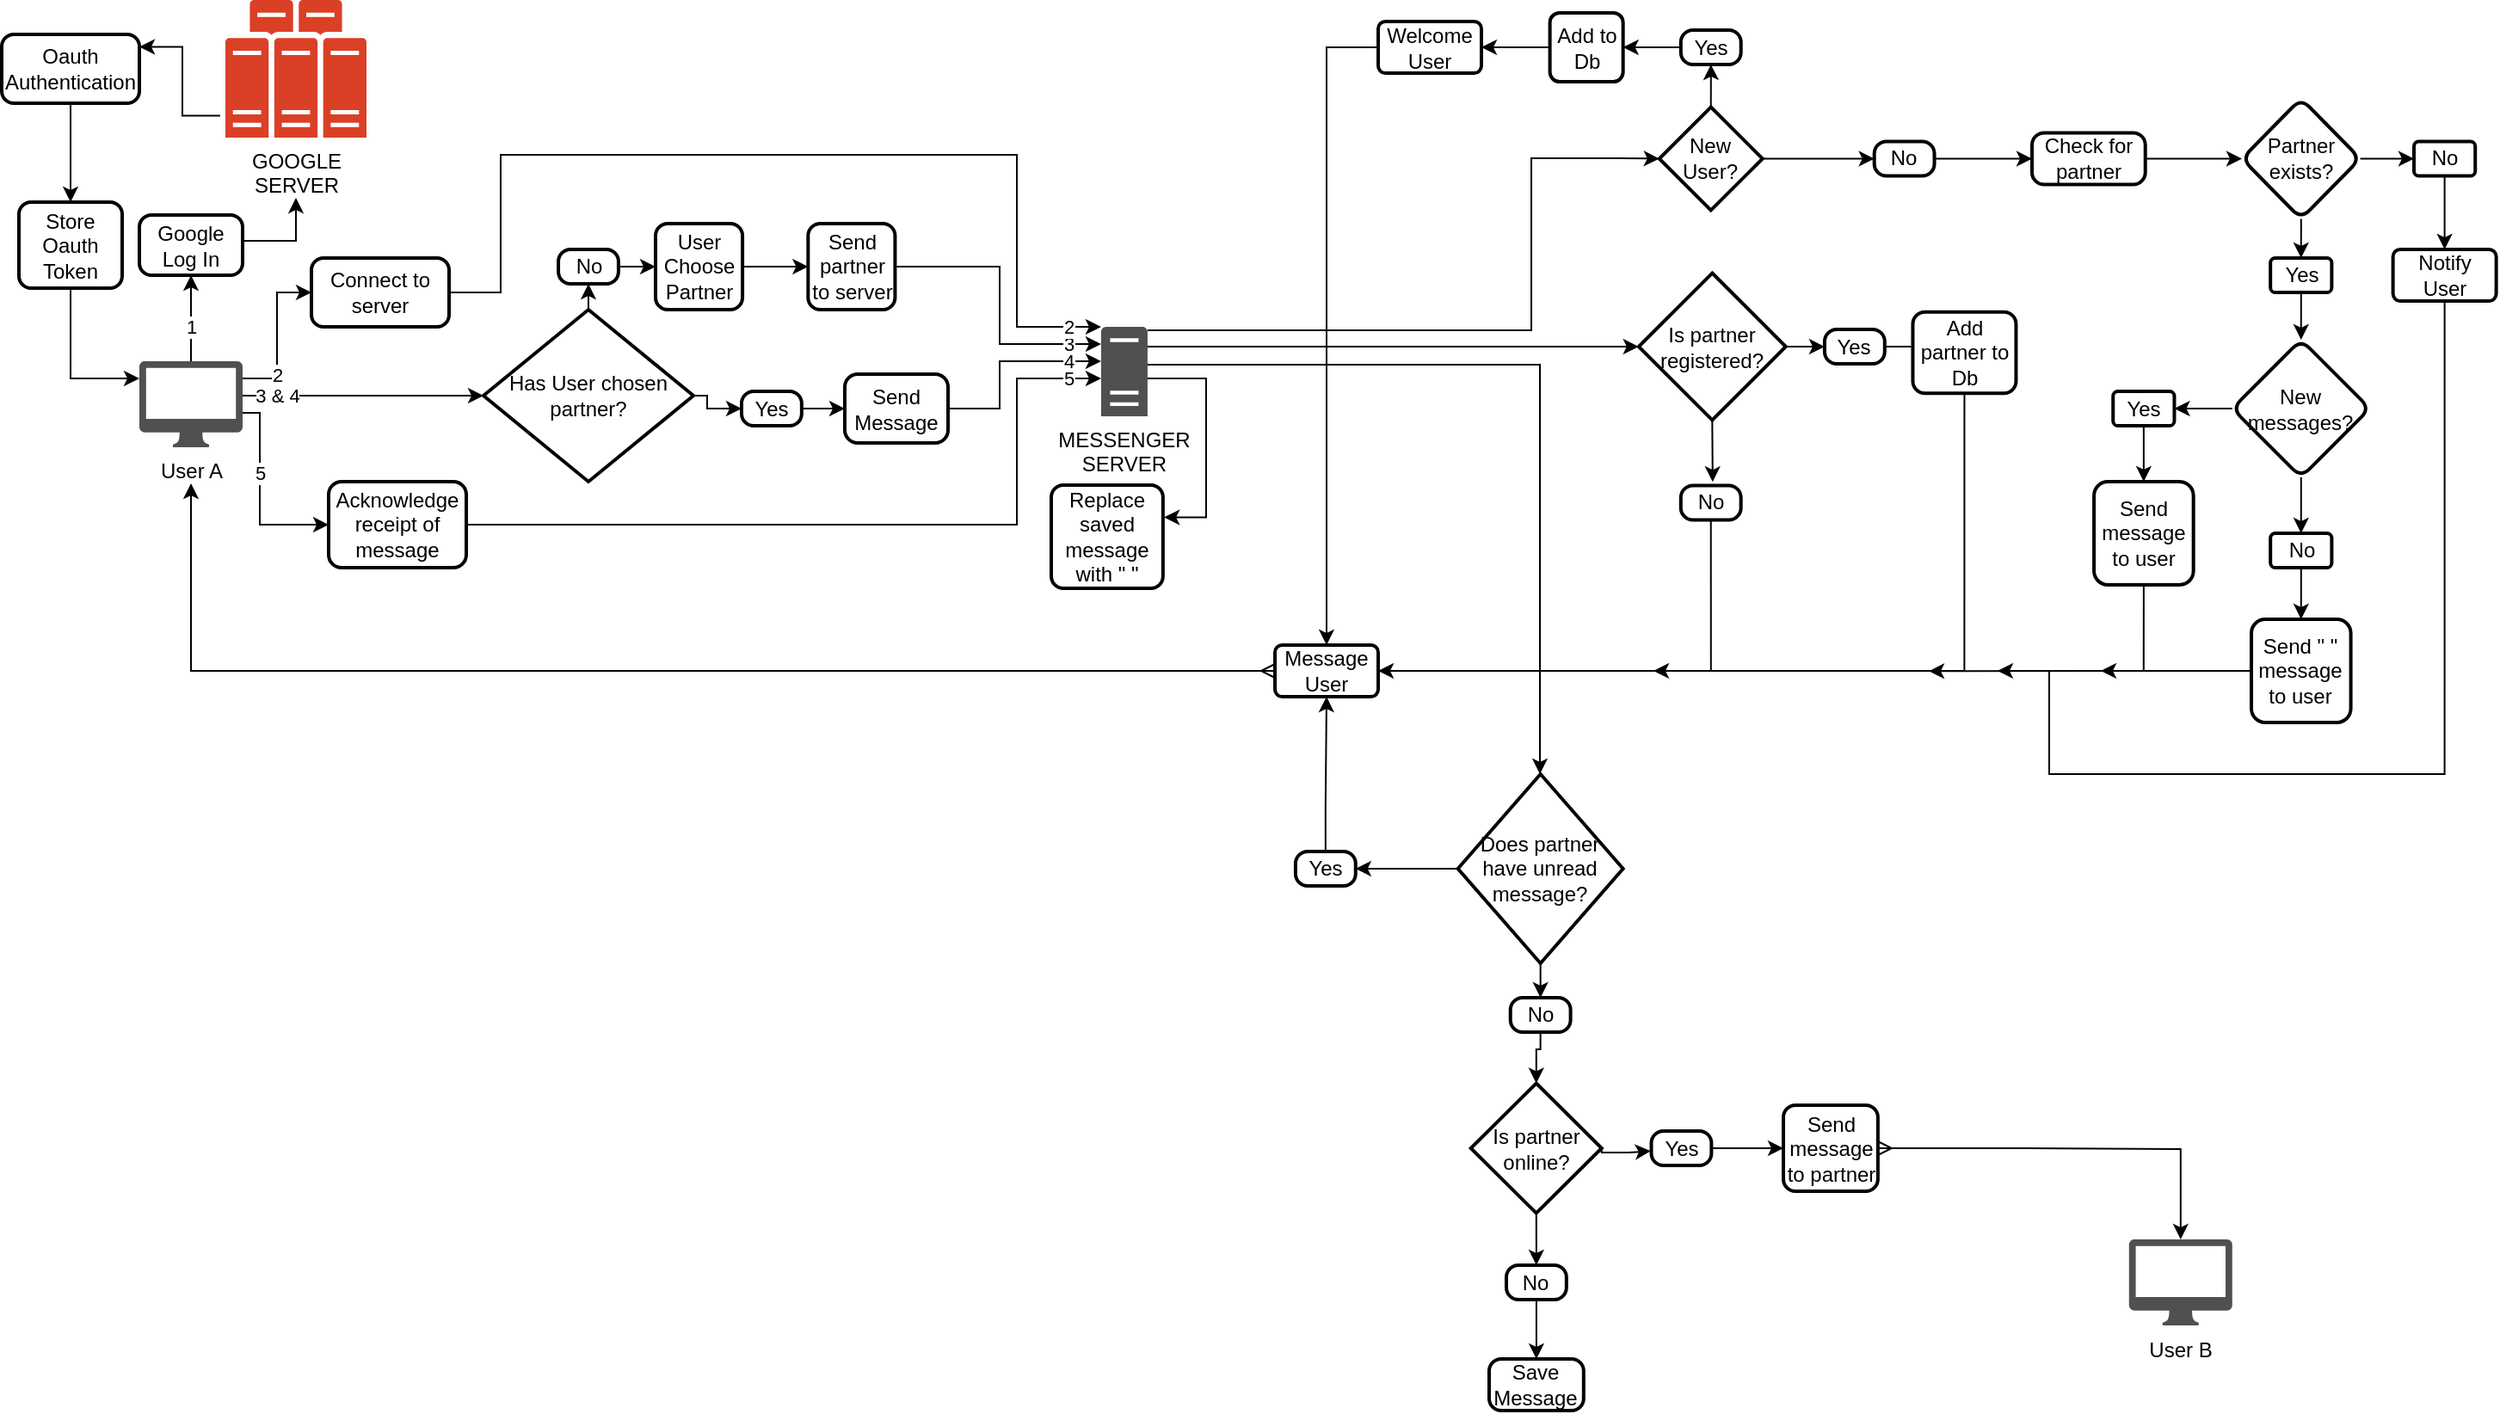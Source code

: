 <mxfile version="24.0.7" type="github">
  <diagram id="C5RBs43oDa-KdzZeNtuy" name="Page-1">
    <mxGraphModel dx="2427" dy="2262" grid="1" gridSize="10" guides="1" tooltips="1" connect="1" arrows="1" fold="1" page="1" pageScale="1" pageWidth="827" pageHeight="1169" math="0" shadow="0">
      <root>
        <mxCell id="WIyWlLk6GJQsqaUBKTNV-0" />
        <mxCell id="WIyWlLk6GJQsqaUBKTNV-1" parent="WIyWlLk6GJQsqaUBKTNV-0" />
        <mxCell id="h7MqWpgEjOswDt-EI_l6-31" value="1" style="edgeStyle=orthogonalEdgeStyle;rounded=0;orthogonalLoop=1;jettySize=auto;html=1;entryX=0.5;entryY=1;entryDx=0;entryDy=0;" edge="1" parent="WIyWlLk6GJQsqaUBKTNV-1" source="h7MqWpgEjOswDt-EI_l6-2" target="h7MqWpgEjOswDt-EI_l6-8">
          <mxGeometry x="-0.2" relative="1" as="geometry">
            <mxPoint x="152" y="250" as="sourcePoint" />
            <mxPoint x="-550" y="60" as="targetPoint" />
            <Array as="points">
              <mxPoint x="-550" y="80" />
              <mxPoint x="-550" y="80" />
            </Array>
            <mxPoint as="offset" />
          </mxGeometry>
        </mxCell>
        <mxCell id="h7MqWpgEjOswDt-EI_l6-88" value="3 &amp;amp; 4" style="edgeStyle=orthogonalEdgeStyle;rounded=0;orthogonalLoop=1;jettySize=auto;html=1;entryX=0;entryY=0.5;entryDx=0;entryDy=0;entryPerimeter=0;" edge="1" parent="WIyWlLk6GJQsqaUBKTNV-1" source="h7MqWpgEjOswDt-EI_l6-2" target="h7MqWpgEjOswDt-EI_l6-89">
          <mxGeometry x="-0.722" relative="1" as="geometry">
            <mxPoint x="-520" y="120" as="sourcePoint" />
            <mxPoint x="-390" y="110" as="targetPoint" />
            <Array as="points">
              <mxPoint x="-380" y="120" />
              <mxPoint x="-380" y="120" />
            </Array>
            <mxPoint as="offset" />
          </mxGeometry>
        </mxCell>
        <mxCell id="h7MqWpgEjOswDt-EI_l6-167" value="2" style="edgeStyle=orthogonalEdgeStyle;rounded=0;orthogonalLoop=1;jettySize=auto;html=1;entryX=0;entryY=0.5;entryDx=0;entryDy=0;" edge="1" parent="WIyWlLk6GJQsqaUBKTNV-1" source="h7MqWpgEjOswDt-EI_l6-2" target="h7MqWpgEjOswDt-EI_l6-166">
          <mxGeometry x="-0.5" relative="1" as="geometry">
            <Array as="points">
              <mxPoint x="-500" y="110" />
              <mxPoint x="-500" y="60" />
            </Array>
            <mxPoint as="offset" />
          </mxGeometry>
        </mxCell>
        <mxCell id="h7MqWpgEjOswDt-EI_l6-168" value="5" style="edgeStyle=orthogonalEdgeStyle;rounded=0;orthogonalLoop=1;jettySize=auto;html=1;entryX=0;entryY=0.5;entryDx=0;entryDy=0;" edge="1" parent="WIyWlLk6GJQsqaUBKTNV-1" source="h7MqWpgEjOswDt-EI_l6-2" target="h7MqWpgEjOswDt-EI_l6-157">
          <mxGeometry x="-0.222" relative="1" as="geometry">
            <Array as="points">
              <mxPoint x="-510" y="130" />
              <mxPoint x="-510" y="195" />
            </Array>
            <mxPoint as="offset" />
          </mxGeometry>
        </mxCell>
        <mxCell id="h7MqWpgEjOswDt-EI_l6-2" value="User A" style="sketch=0;pointerEvents=1;shadow=0;dashed=0;html=1;strokeColor=none;fillColor=#505050;labelPosition=center;verticalLabelPosition=bottom;verticalAlign=top;outlineConnect=0;align=center;shape=mxgraph.office.devices.mac_client;points=[[0.02,0.06,0,0,0],[0.5,1,0,0,21]];" vertex="1" parent="WIyWlLk6GJQsqaUBKTNV-1">
          <mxGeometry x="-580" y="100" width="60" height="50" as="geometry" />
        </mxCell>
        <mxCell id="h7MqWpgEjOswDt-EI_l6-23" style="edgeStyle=orthogonalEdgeStyle;rounded=0;orthogonalLoop=1;jettySize=auto;html=1;exitX=0.983;exitY=0.585;exitDx=0;exitDy=0;entryX=0.5;entryY=1;entryDx=0;entryDy=35;entryPerimeter=0;exitPerimeter=0;" edge="1" parent="WIyWlLk6GJQsqaUBKTNV-1" source="h7MqWpgEjOswDt-EI_l6-8" target="h7MqWpgEjOswDt-EI_l6-13">
          <mxGeometry relative="1" as="geometry">
            <mxPoint x="-490" y="10" as="targetPoint" />
            <Array as="points">
              <mxPoint x="-521" y="30" />
              <mxPoint x="-489" y="30" />
            </Array>
          </mxGeometry>
        </mxCell>
        <mxCell id="h7MqWpgEjOswDt-EI_l6-8" value="Google Log In" style="rounded=1;whiteSpace=wrap;html=1;absoluteArcSize=1;arcSize=14;strokeWidth=2;" vertex="1" parent="WIyWlLk6GJQsqaUBKTNV-1">
          <mxGeometry x="-580" y="15" width="60" height="35" as="geometry" />
        </mxCell>
        <mxCell id="h7MqWpgEjOswDt-EI_l6-34" style="edgeStyle=orthogonalEdgeStyle;rounded=0;orthogonalLoop=1;jettySize=auto;html=1;entryX=0;entryY=0.5;entryDx=0;entryDy=0;entryPerimeter=0;jumpStyle=none;startArrow=none;startFill=0;strokeWidth=1;shadow=0;" edge="1" parent="WIyWlLk6GJQsqaUBKTNV-1" source="h7MqWpgEjOswDt-EI_l6-12" target="h7MqWpgEjOswDt-EI_l6-36">
          <mxGeometry relative="1" as="geometry">
            <mxPoint x="330.96" y="-17.75" as="targetPoint" />
            <mxPoint x="310.96" y="42.25" as="sourcePoint" />
            <Array as="points">
              <mxPoint x="229" y="82" />
              <mxPoint x="229" y="-18" />
              <mxPoint x="280" y="-18" />
            </Array>
          </mxGeometry>
        </mxCell>
        <mxCell id="h7MqWpgEjOswDt-EI_l6-161" style="edgeStyle=orthogonalEdgeStyle;rounded=0;orthogonalLoop=1;jettySize=auto;html=1;entryX=1.01;entryY=0.312;entryDx=0;entryDy=0;entryPerimeter=0;" edge="1" parent="WIyWlLk6GJQsqaUBKTNV-1" source="h7MqWpgEjOswDt-EI_l6-12" target="h7MqWpgEjOswDt-EI_l6-160">
          <mxGeometry relative="1" as="geometry">
            <mxPoint x="118.96" y="122" as="targetPoint" />
            <Array as="points">
              <mxPoint x="40" y="110" />
              <mxPoint x="40" y="191" />
            </Array>
          </mxGeometry>
        </mxCell>
        <mxCell id="h7MqWpgEjOswDt-EI_l6-12" value="MESSENGER&lt;br&gt;SERVER" style="sketch=0;pointerEvents=1;shadow=0;dashed=0;html=1;strokeColor=none;fillColor=#505050;labelPosition=center;verticalLabelPosition=bottom;verticalAlign=top;outlineConnect=0;align=center;shape=mxgraph.office.servers.server_generic;points=[[0.11,0.94,0,0,0],[0.5,1,0,0,34],[1,1,0,2,3]];" vertex="1" parent="WIyWlLk6GJQsqaUBKTNV-1">
          <mxGeometry x="-21.04" y="80" width="27" height="52" as="geometry" />
        </mxCell>
        <mxCell id="h7MqWpgEjOswDt-EI_l6-13" value="GOOGLE&lt;br&gt;SERVER" style="sketch=0;pointerEvents=1;shadow=0;dashed=0;html=1;strokeColor=none;fillColor=#505050;labelPosition=center;verticalLabelPosition=bottom;verticalAlign=top;outlineConnect=0;align=center;shape=mxgraph.office.servers.server_farm;fillColor=#DA4026;points=[[0,0.84,0,-3,0],[0.5,1,0,0,35]];" vertex="1" parent="WIyWlLk6GJQsqaUBKTNV-1">
          <mxGeometry x="-530" y="-110" width="82" height="80" as="geometry" />
        </mxCell>
        <mxCell id="h7MqWpgEjOswDt-EI_l6-15" value="Oauth&lt;div&gt;&lt;span style=&quot;background-color: initial;&quot;&gt;Authentication&lt;/span&gt;&lt;/div&gt;" style="rounded=1;whiteSpace=wrap;html=1;absoluteArcSize=1;arcSize=14;strokeWidth=2;" vertex="1" parent="WIyWlLk6GJQsqaUBKTNV-1">
          <mxGeometry x="-660" y="-90" width="80" height="40" as="geometry" />
        </mxCell>
        <mxCell id="h7MqWpgEjOswDt-EI_l6-26" style="edgeStyle=orthogonalEdgeStyle;rounded=0;orthogonalLoop=1;jettySize=auto;html=1;exitX=0;exitY=0.84;exitDx=-3;exitDy=0;exitPerimeter=0;entryX=1;entryY=0.18;entryDx=0;entryDy=0;entryPerimeter=0;" edge="1" parent="WIyWlLk6GJQsqaUBKTNV-1" source="h7MqWpgEjOswDt-EI_l6-13" target="h7MqWpgEjOswDt-EI_l6-15">
          <mxGeometry relative="1" as="geometry" />
        </mxCell>
        <mxCell id="h7MqWpgEjOswDt-EI_l6-33" value="" style="edgeStyle=orthogonalEdgeStyle;rounded=0;orthogonalLoop=1;jettySize=auto;html=1;exitX=0.5;exitY=1;exitDx=0;exitDy=0;entryX=0.5;entryY=0;entryDx=0;entryDy=0;" edge="1" parent="WIyWlLk6GJQsqaUBKTNV-1" source="h7MqWpgEjOswDt-EI_l6-15" target="h7MqWpgEjOswDt-EI_l6-32">
          <mxGeometry relative="1" as="geometry">
            <mxPoint x="82" y="200" as="targetPoint" />
            <mxPoint x="52" y="430" as="sourcePoint" />
            <Array as="points" />
          </mxGeometry>
        </mxCell>
        <mxCell id="h7MqWpgEjOswDt-EI_l6-55" style="edgeStyle=orthogonalEdgeStyle;rounded=0;orthogonalLoop=1;jettySize=auto;html=1;exitX=0.5;exitY=0;exitDx=0;exitDy=0;" edge="1" parent="WIyWlLk6GJQsqaUBKTNV-1" source="h7MqWpgEjOswDt-EI_l6-32" target="h7MqWpgEjOswDt-EI_l6-2">
          <mxGeometry relative="1" as="geometry">
            <mxPoint x="82" y="200" as="targetPoint" />
            <Array as="points">
              <mxPoint x="-620" y="110" />
            </Array>
          </mxGeometry>
        </mxCell>
        <mxCell id="h7MqWpgEjOswDt-EI_l6-32" value="Store&lt;div&gt;Oauth&lt;/div&gt;&lt;div&gt;Token&lt;/div&gt;" style="rounded=1;whiteSpace=wrap;html=1;absoluteArcSize=1;arcSize=14;strokeWidth=2;" vertex="1" parent="WIyWlLk6GJQsqaUBKTNV-1">
          <mxGeometry x="-650" y="7.5" width="60" height="50" as="geometry" />
        </mxCell>
        <mxCell id="h7MqWpgEjOswDt-EI_l6-37" style="edgeStyle=orthogonalEdgeStyle;rounded=0;orthogonalLoop=1;jettySize=auto;html=1;exitX=0.5;exitY=0;exitDx=0;exitDy=0;exitPerimeter=0;" edge="1" parent="WIyWlLk6GJQsqaUBKTNV-1" source="h7MqWpgEjOswDt-EI_l6-36" target="h7MqWpgEjOswDt-EI_l6-38">
          <mxGeometry relative="1" as="geometry">
            <mxPoint x="346.043" y="-102.5" as="targetPoint" />
          </mxGeometry>
        </mxCell>
        <mxCell id="h7MqWpgEjOswDt-EI_l6-36" value="New User?" style="strokeWidth=2;html=1;shape=mxgraph.flowchart.decision;whiteSpace=wrap;" vertex="1" parent="WIyWlLk6GJQsqaUBKTNV-1">
          <mxGeometry x="303.37" y="-47.75" width="60" height="60" as="geometry" />
        </mxCell>
        <mxCell id="h7MqWpgEjOswDt-EI_l6-47" value="" style="edgeStyle=orthogonalEdgeStyle;rounded=0;orthogonalLoop=1;jettySize=auto;html=1;" edge="1" parent="WIyWlLk6GJQsqaUBKTNV-1" source="h7MqWpgEjOswDt-EI_l6-38" target="h7MqWpgEjOswDt-EI_l6-46">
          <mxGeometry relative="1" as="geometry" />
        </mxCell>
        <mxCell id="h7MqWpgEjOswDt-EI_l6-38" value="Yes" style="rounded=1;whiteSpace=wrap;html=1;absoluteArcSize=1;arcSize=14;strokeWidth=2;" vertex="1" parent="WIyWlLk6GJQsqaUBKTNV-1">
          <mxGeometry x="315.91" y="-92.5" width="34.93" height="20" as="geometry" />
        </mxCell>
        <mxCell id="h7MqWpgEjOswDt-EI_l6-53" value="" style="edgeStyle=orthogonalEdgeStyle;rounded=0;orthogonalLoop=1;jettySize=auto;html=1;" edge="1" parent="WIyWlLk6GJQsqaUBKTNV-1" source="h7MqWpgEjOswDt-EI_l6-39" target="h7MqWpgEjOswDt-EI_l6-52">
          <mxGeometry relative="1" as="geometry" />
        </mxCell>
        <mxCell id="h7MqWpgEjOswDt-EI_l6-39" value="No" style="rounded=1;whiteSpace=wrap;html=1;absoluteArcSize=1;arcSize=14;strokeWidth=2;" vertex="1" parent="WIyWlLk6GJQsqaUBKTNV-1">
          <mxGeometry x="428.34" y="-27.75" width="34.93" height="20" as="geometry" />
        </mxCell>
        <mxCell id="h7MqWpgEjOswDt-EI_l6-43" style="edgeStyle=orthogonalEdgeStyle;rounded=0;orthogonalLoop=1;jettySize=auto;html=1;exitX=1;exitY=0.5;exitDx=0;exitDy=0;exitPerimeter=0;entryX=0;entryY=0.5;entryDx=0;entryDy=0;" edge="1" parent="WIyWlLk6GJQsqaUBKTNV-1" source="h7MqWpgEjOswDt-EI_l6-36" target="h7MqWpgEjOswDt-EI_l6-39">
          <mxGeometry relative="1" as="geometry">
            <mxPoint x="333.218" y="-17.61" as="targetPoint" />
          </mxGeometry>
        </mxCell>
        <mxCell id="h7MqWpgEjOswDt-EI_l6-50" value="" style="edgeStyle=orthogonalEdgeStyle;rounded=0;orthogonalLoop=1;jettySize=auto;html=1;" edge="1" parent="WIyWlLk6GJQsqaUBKTNV-1" source="h7MqWpgEjOswDt-EI_l6-46" target="h7MqWpgEjOswDt-EI_l6-49">
          <mxGeometry relative="1" as="geometry" />
        </mxCell>
        <mxCell id="h7MqWpgEjOswDt-EI_l6-46" value="Add to Db" style="whiteSpace=wrap;html=1;rounded=1;arcSize=14;strokeWidth=2;" vertex="1" parent="WIyWlLk6GJQsqaUBKTNV-1">
          <mxGeometry x="239.81" y="-102.5" width="42.52" height="40" as="geometry" />
        </mxCell>
        <mxCell id="h7MqWpgEjOswDt-EI_l6-51" style="edgeStyle=orthogonalEdgeStyle;rounded=0;orthogonalLoop=1;jettySize=auto;html=1;exitX=0;exitY=0.5;exitDx=0;exitDy=0;entryX=0.5;entryY=1;entryDx=0;entryDy=21;entryPerimeter=0;startArrow=ERmany;startFill=0;" edge="1" parent="WIyWlLk6GJQsqaUBKTNV-1" source="h7MqWpgEjOswDt-EI_l6-179" target="h7MqWpgEjOswDt-EI_l6-2">
          <mxGeometry relative="1" as="geometry">
            <mxPoint x="-550" y="180" as="targetPoint" />
            <Array as="points">
              <mxPoint x="-550" y="280" />
            </Array>
          </mxGeometry>
        </mxCell>
        <mxCell id="h7MqWpgEjOswDt-EI_l6-180" value="" style="edgeStyle=orthogonalEdgeStyle;rounded=0;orthogonalLoop=1;jettySize=auto;html=1;" edge="1" parent="WIyWlLk6GJQsqaUBKTNV-1" source="h7MqWpgEjOswDt-EI_l6-49" target="h7MqWpgEjOswDt-EI_l6-179">
          <mxGeometry relative="1" as="geometry">
            <Array as="points">
              <mxPoint x="110" y="-82" />
            </Array>
          </mxGeometry>
        </mxCell>
        <mxCell id="h7MqWpgEjOswDt-EI_l6-49" value="Welcome&lt;div&gt;User&lt;/div&gt;" style="whiteSpace=wrap;html=1;rounded=1;arcSize=14;strokeWidth=2;" vertex="1" parent="WIyWlLk6GJQsqaUBKTNV-1">
          <mxGeometry x="140" y="-97.5" width="60" height="30" as="geometry" />
        </mxCell>
        <mxCell id="h7MqWpgEjOswDt-EI_l6-59" value="" style="edgeStyle=orthogonalEdgeStyle;rounded=0;orthogonalLoop=1;jettySize=auto;html=1;" edge="1" parent="WIyWlLk6GJQsqaUBKTNV-1" source="h7MqWpgEjOswDt-EI_l6-52" target="h7MqWpgEjOswDt-EI_l6-58">
          <mxGeometry relative="1" as="geometry" />
        </mxCell>
        <mxCell id="h7MqWpgEjOswDt-EI_l6-52" value="Check for partner" style="rounded=1;whiteSpace=wrap;html=1;absoluteArcSize=1;arcSize=14;strokeWidth=2;" vertex="1" parent="WIyWlLk6GJQsqaUBKTNV-1">
          <mxGeometry x="520" y="-32.75" width="65.86" height="30" as="geometry" />
        </mxCell>
        <mxCell id="h7MqWpgEjOswDt-EI_l6-64" style="edgeStyle=orthogonalEdgeStyle;rounded=0;orthogonalLoop=1;jettySize=auto;html=1;exitX=1;exitY=0.5;exitDx=0;exitDy=0;entryX=0;entryY=0.5;entryDx=0;entryDy=0;" edge="1" parent="WIyWlLk6GJQsqaUBKTNV-1" source="h7MqWpgEjOswDt-EI_l6-58" target="h7MqWpgEjOswDt-EI_l6-63">
          <mxGeometry relative="1" as="geometry" />
        </mxCell>
        <mxCell id="h7MqWpgEjOswDt-EI_l6-83" style="edgeStyle=orthogonalEdgeStyle;rounded=0;orthogonalLoop=1;jettySize=auto;html=1;exitX=0.5;exitY=1;exitDx=0;exitDy=0;entryX=0.5;entryY=0;entryDx=0;entryDy=0;" edge="1" parent="WIyWlLk6GJQsqaUBKTNV-1" source="h7MqWpgEjOswDt-EI_l6-71" target="h7MqWpgEjOswDt-EI_l6-74">
          <mxGeometry relative="1" as="geometry" />
        </mxCell>
        <mxCell id="h7MqWpgEjOswDt-EI_l6-189" style="edgeStyle=orthogonalEdgeStyle;rounded=0;orthogonalLoop=1;jettySize=auto;html=1;exitX=0.5;exitY=1;exitDx=0;exitDy=0;entryX=0.5;entryY=0;entryDx=0;entryDy=0;" edge="1" parent="WIyWlLk6GJQsqaUBKTNV-1" source="h7MqWpgEjOswDt-EI_l6-58" target="h7MqWpgEjOswDt-EI_l6-188">
          <mxGeometry relative="1" as="geometry" />
        </mxCell>
        <mxCell id="h7MqWpgEjOswDt-EI_l6-58" value="Partner&lt;div&gt;exists?&lt;/div&gt;" style="rhombus;whiteSpace=wrap;html=1;rounded=1;arcSize=14;strokeWidth=2;" vertex="1" parent="WIyWlLk6GJQsqaUBKTNV-1">
          <mxGeometry x="642" y="-52.75" width="68.79" height="70" as="geometry" />
        </mxCell>
        <mxCell id="h7MqWpgEjOswDt-EI_l6-193" style="edgeStyle=orthogonalEdgeStyle;rounded=0;orthogonalLoop=1;jettySize=auto;html=1;exitX=0.5;exitY=1;exitDx=0;exitDy=0;" edge="1" parent="WIyWlLk6GJQsqaUBKTNV-1" source="h7MqWpgEjOswDt-EI_l6-194">
          <mxGeometry relative="1" as="geometry">
            <mxPoint x="560" y="280" as="targetPoint" />
            <Array as="points">
              <mxPoint x="585" y="280" />
            </Array>
          </mxGeometry>
        </mxCell>
        <mxCell id="h7MqWpgEjOswDt-EI_l6-195" style="edgeStyle=orthogonalEdgeStyle;rounded=0;orthogonalLoop=1;jettySize=auto;html=1;exitX=0.5;exitY=1;exitDx=0;exitDy=0;entryX=0.5;entryY=0;entryDx=0;entryDy=0;" edge="1" parent="WIyWlLk6GJQsqaUBKTNV-1" source="h7MqWpgEjOswDt-EI_l6-61" target="h7MqWpgEjOswDt-EI_l6-194">
          <mxGeometry relative="1" as="geometry" />
        </mxCell>
        <mxCell id="h7MqWpgEjOswDt-EI_l6-61" value="Yes" style="whiteSpace=wrap;html=1;rounded=1;arcSize=14;strokeWidth=2;" vertex="1" parent="WIyWlLk6GJQsqaUBKTNV-1">
          <mxGeometry x="567.12" y="117.5" width="35.61" height="20" as="geometry" />
        </mxCell>
        <mxCell id="h7MqWpgEjOswDt-EI_l6-66" value="" style="edgeStyle=orthogonalEdgeStyle;rounded=0;orthogonalLoop=1;jettySize=auto;html=1;" edge="1" parent="WIyWlLk6GJQsqaUBKTNV-1" source="h7MqWpgEjOswDt-EI_l6-63" target="h7MqWpgEjOswDt-EI_l6-65">
          <mxGeometry relative="1" as="geometry" />
        </mxCell>
        <mxCell id="h7MqWpgEjOswDt-EI_l6-63" value="No" style="whiteSpace=wrap;html=1;rounded=1;arcSize=14;strokeWidth=2;" vertex="1" parent="WIyWlLk6GJQsqaUBKTNV-1">
          <mxGeometry x="742.0" y="-27.75" width="35.61" height="20" as="geometry" />
        </mxCell>
        <mxCell id="h7MqWpgEjOswDt-EI_l6-196" style="edgeStyle=orthogonalEdgeStyle;rounded=0;orthogonalLoop=1;jettySize=auto;html=1;exitX=0.5;exitY=1;exitDx=0;exitDy=0;" edge="1" parent="WIyWlLk6GJQsqaUBKTNV-1" source="h7MqWpgEjOswDt-EI_l6-65">
          <mxGeometry relative="1" as="geometry">
            <mxPoint x="500" y="280" as="targetPoint" />
            <Array as="points">
              <mxPoint x="760" y="340" />
              <mxPoint x="530" y="340" />
              <mxPoint x="530" y="280" />
            </Array>
          </mxGeometry>
        </mxCell>
        <mxCell id="h7MqWpgEjOswDt-EI_l6-65" value="Notify&lt;div&gt;User&lt;/div&gt;" style="whiteSpace=wrap;html=1;rounded=1;arcSize=14;strokeWidth=2;" vertex="1" parent="WIyWlLk6GJQsqaUBKTNV-1">
          <mxGeometry x="729.81" y="35" width="60" height="30" as="geometry" />
        </mxCell>
        <mxCell id="h7MqWpgEjOswDt-EI_l6-192" style="edgeStyle=orthogonalEdgeStyle;rounded=0;orthogonalLoop=1;jettySize=auto;html=1;exitX=0;exitY=0.5;exitDx=0;exitDy=0;entryX=1;entryY=0.5;entryDx=0;entryDy=0;" edge="1" parent="WIyWlLk6GJQsqaUBKTNV-1" source="h7MqWpgEjOswDt-EI_l6-71" target="h7MqWpgEjOswDt-EI_l6-61">
          <mxGeometry relative="1" as="geometry" />
        </mxCell>
        <mxCell id="h7MqWpgEjOswDt-EI_l6-71" value="New messages?" style="rhombus;whiteSpace=wrap;html=1;rounded=1;arcSize=14;strokeWidth=2;" vertex="1" parent="WIyWlLk6GJQsqaUBKTNV-1">
          <mxGeometry x="636.39" y="87.5" width="80" height="80" as="geometry" />
        </mxCell>
        <mxCell id="h7MqWpgEjOswDt-EI_l6-78" value="" style="edgeStyle=orthogonalEdgeStyle;rounded=0;orthogonalLoop=1;jettySize=auto;html=1;" edge="1" parent="WIyWlLk6GJQsqaUBKTNV-1" source="h7MqWpgEjOswDt-EI_l6-74" target="h7MqWpgEjOswDt-EI_l6-77">
          <mxGeometry relative="1" as="geometry" />
        </mxCell>
        <mxCell id="h7MqWpgEjOswDt-EI_l6-74" value="No" style="whiteSpace=wrap;html=1;rounded=1;arcSize=14;strokeWidth=2;" vertex="1" parent="WIyWlLk6GJQsqaUBKTNV-1">
          <mxGeometry x="658.59" y="200" width="35.61" height="20" as="geometry" />
        </mxCell>
        <mxCell id="h7MqWpgEjOswDt-EI_l6-191" style="edgeStyle=orthogonalEdgeStyle;rounded=0;orthogonalLoop=1;jettySize=auto;html=1;exitX=0;exitY=0.5;exitDx=0;exitDy=0;" edge="1" parent="WIyWlLk6GJQsqaUBKTNV-1" source="h7MqWpgEjOswDt-EI_l6-77">
          <mxGeometry relative="1" as="geometry">
            <mxPoint x="460" y="280.174" as="targetPoint" />
          </mxGeometry>
        </mxCell>
        <mxCell id="h7MqWpgEjOswDt-EI_l6-77" value="Send &quot; &quot; message to user" style="whiteSpace=wrap;html=1;rounded=1;arcSize=14;strokeWidth=2;" vertex="1" parent="WIyWlLk6GJQsqaUBKTNV-1">
          <mxGeometry x="647.49" y="250" width="57.8" height="60" as="geometry" />
        </mxCell>
        <mxCell id="h7MqWpgEjOswDt-EI_l6-91" style="edgeStyle=orthogonalEdgeStyle;rounded=0;orthogonalLoop=1;jettySize=auto;html=1;exitX=1;exitY=0.5;exitDx=0;exitDy=0;exitPerimeter=0;entryX=0;entryY=0.5;entryDx=0;entryDy=0;" edge="1" parent="WIyWlLk6GJQsqaUBKTNV-1" source="h7MqWpgEjOswDt-EI_l6-89" target="h7MqWpgEjOswDt-EI_l6-90">
          <mxGeometry relative="1" as="geometry">
            <Array as="points">
              <mxPoint x="-250" y="120" />
              <mxPoint x="-250" y="127" />
            </Array>
          </mxGeometry>
        </mxCell>
        <mxCell id="h7MqWpgEjOswDt-EI_l6-93" style="edgeStyle=orthogonalEdgeStyle;rounded=0;orthogonalLoop=1;jettySize=auto;html=1;exitX=0.5;exitY=0;exitDx=0;exitDy=0;exitPerimeter=0;entryX=0.5;entryY=1;entryDx=0;entryDy=0;" edge="1" parent="WIyWlLk6GJQsqaUBKTNV-1" source="h7MqWpgEjOswDt-EI_l6-89" target="h7MqWpgEjOswDt-EI_l6-92">
          <mxGeometry relative="1" as="geometry" />
        </mxCell>
        <mxCell id="h7MqWpgEjOswDt-EI_l6-89" value="Has User chosen partner?" style="strokeWidth=2;html=1;shape=mxgraph.flowchart.decision;whiteSpace=wrap;" vertex="1" parent="WIyWlLk6GJQsqaUBKTNV-1">
          <mxGeometry x="-380" y="70" width="122" height="100" as="geometry" />
        </mxCell>
        <mxCell id="h7MqWpgEjOswDt-EI_l6-123" value="" style="edgeStyle=orthogonalEdgeStyle;rounded=0;orthogonalLoop=1;jettySize=auto;html=1;" edge="1" parent="WIyWlLk6GJQsqaUBKTNV-1" source="h7MqWpgEjOswDt-EI_l6-90" target="h7MqWpgEjOswDt-EI_l6-122">
          <mxGeometry relative="1" as="geometry" />
        </mxCell>
        <mxCell id="h7MqWpgEjOswDt-EI_l6-90" value="Yes" style="rounded=1;whiteSpace=wrap;html=1;absoluteArcSize=1;arcSize=14;strokeWidth=2;" vertex="1" parent="WIyWlLk6GJQsqaUBKTNV-1">
          <mxGeometry x="-230.0" y="117.5" width="34.93" height="20" as="geometry" />
        </mxCell>
        <mxCell id="h7MqWpgEjOswDt-EI_l6-95" value="" style="edgeStyle=orthogonalEdgeStyle;rounded=0;orthogonalLoop=1;jettySize=auto;html=1;" edge="1" parent="WIyWlLk6GJQsqaUBKTNV-1" source="h7MqWpgEjOswDt-EI_l6-92" target="h7MqWpgEjOswDt-EI_l6-94">
          <mxGeometry relative="1" as="geometry" />
        </mxCell>
        <mxCell id="h7MqWpgEjOswDt-EI_l6-92" value="No" style="rounded=1;whiteSpace=wrap;html=1;absoluteArcSize=1;arcSize=14;strokeWidth=2;" vertex="1" parent="WIyWlLk6GJQsqaUBKTNV-1">
          <mxGeometry x="-336.47" y="35" width="34.93" height="20" as="geometry" />
        </mxCell>
        <mxCell id="h7MqWpgEjOswDt-EI_l6-98" value="" style="edgeStyle=orthogonalEdgeStyle;rounded=0;orthogonalLoop=1;jettySize=auto;html=1;" edge="1" parent="WIyWlLk6GJQsqaUBKTNV-1" source="h7MqWpgEjOswDt-EI_l6-94" target="h7MqWpgEjOswDt-EI_l6-97">
          <mxGeometry relative="1" as="geometry" />
        </mxCell>
        <mxCell id="h7MqWpgEjOswDt-EI_l6-94" value="User Choose Partner" style="rounded=1;whiteSpace=wrap;html=1;absoluteArcSize=1;arcSize=14;strokeWidth=2;" vertex="1" parent="WIyWlLk6GJQsqaUBKTNV-1">
          <mxGeometry x="-280" y="20" width="50.54" height="50" as="geometry" />
        </mxCell>
        <mxCell id="h7MqWpgEjOswDt-EI_l6-99" value="3" style="edgeStyle=orthogonalEdgeStyle;rounded=0;orthogonalLoop=1;jettySize=auto;html=1;exitX=1;exitY=0.5;exitDx=0;exitDy=0;" edge="1" parent="WIyWlLk6GJQsqaUBKTNV-1" source="h7MqWpgEjOswDt-EI_l6-97" target="h7MqWpgEjOswDt-EI_l6-12">
          <mxGeometry x="0.77" relative="1" as="geometry">
            <Array as="points">
              <mxPoint x="-80" y="45" />
              <mxPoint x="-80" y="90" />
            </Array>
            <mxPoint as="offset" />
          </mxGeometry>
        </mxCell>
        <mxCell id="h7MqWpgEjOswDt-EI_l6-97" value="Send&lt;div&gt;partner to server&lt;/div&gt;" style="rounded=1;whiteSpace=wrap;html=1;absoluteArcSize=1;arcSize=14;strokeWidth=2;" vertex="1" parent="WIyWlLk6GJQsqaUBKTNV-1">
          <mxGeometry x="-191.33" y="20" width="50.54" height="50" as="geometry" />
        </mxCell>
        <mxCell id="h7MqWpgEjOswDt-EI_l6-108" style="edgeStyle=orthogonalEdgeStyle;rounded=0;orthogonalLoop=1;jettySize=auto;html=1;exitX=1;exitY=0.5;exitDx=0;exitDy=0;exitPerimeter=0;entryX=0;entryY=0.5;entryDx=0;entryDy=0;" edge="1" parent="WIyWlLk6GJQsqaUBKTNV-1" source="h7MqWpgEjOswDt-EI_l6-101" target="h7MqWpgEjOswDt-EI_l6-104">
          <mxGeometry relative="1" as="geometry" />
        </mxCell>
        <mxCell id="h7MqWpgEjOswDt-EI_l6-101" value="&lt;span style=&quot;background-color: initial;&quot;&gt;Is partner registered?&lt;/span&gt;" style="strokeWidth=2;html=1;shape=mxgraph.flowchart.decision;whiteSpace=wrap;" vertex="1" parent="WIyWlLk6GJQsqaUBKTNV-1">
          <mxGeometry x="291.4" y="48.75" width="85.5" height="85.5" as="geometry" />
        </mxCell>
        <mxCell id="h7MqWpgEjOswDt-EI_l6-103" style="edgeStyle=orthogonalEdgeStyle;rounded=0;orthogonalLoop=1;jettySize=auto;html=1;entryX=0;entryY=0.5;entryDx=0;entryDy=0;entryPerimeter=0;" edge="1" parent="WIyWlLk6GJQsqaUBKTNV-1" source="h7MqWpgEjOswDt-EI_l6-12" target="h7MqWpgEjOswDt-EI_l6-101">
          <mxGeometry relative="1" as="geometry">
            <Array as="points">
              <mxPoint x="202.96" y="92.25" />
            </Array>
          </mxGeometry>
        </mxCell>
        <mxCell id="h7MqWpgEjOswDt-EI_l6-118" value="" style="edgeStyle=orthogonalEdgeStyle;rounded=0;orthogonalLoop=1;jettySize=auto;html=1;" edge="1" parent="WIyWlLk6GJQsqaUBKTNV-1" source="h7MqWpgEjOswDt-EI_l6-104" target="h7MqWpgEjOswDt-EI_l6-117">
          <mxGeometry relative="1" as="geometry" />
        </mxCell>
        <mxCell id="h7MqWpgEjOswDt-EI_l6-104" value="Yes" style="rounded=1;whiteSpace=wrap;html=1;absoluteArcSize=1;arcSize=14;strokeWidth=2;" vertex="1" parent="WIyWlLk6GJQsqaUBKTNV-1">
          <mxGeometry x="399.47" y="81.5" width="34.93" height="20" as="geometry" />
        </mxCell>
        <mxCell id="h7MqWpgEjOswDt-EI_l6-186" style="edgeStyle=orthogonalEdgeStyle;rounded=0;orthogonalLoop=1;jettySize=auto;html=1;exitX=0.5;exitY=1;exitDx=0;exitDy=0;entryX=1;entryY=0.5;entryDx=0;entryDy=0;" edge="1" parent="WIyWlLk6GJQsqaUBKTNV-1" source="h7MqWpgEjOswDt-EI_l6-105" target="h7MqWpgEjOswDt-EI_l6-179">
          <mxGeometry relative="1" as="geometry">
            <Array as="points">
              <mxPoint x="333" y="280" />
            </Array>
          </mxGeometry>
        </mxCell>
        <mxCell id="h7MqWpgEjOswDt-EI_l6-105" value="No" style="rounded=1;whiteSpace=wrap;html=1;absoluteArcSize=1;arcSize=14;strokeWidth=2;" vertex="1" parent="WIyWlLk6GJQsqaUBKTNV-1">
          <mxGeometry x="315.9" y="172.25" width="34.93" height="20" as="geometry" />
        </mxCell>
        <mxCell id="h7MqWpgEjOswDt-EI_l6-109" style="edgeStyle=orthogonalEdgeStyle;rounded=0;orthogonalLoop=1;jettySize=auto;html=1;exitX=0.5;exitY=1;exitDx=0;exitDy=0;exitPerimeter=0;entryX=0.53;entryY=-0.106;entryDx=0;entryDy=0;entryPerimeter=0;" edge="1" parent="WIyWlLk6GJQsqaUBKTNV-1" source="h7MqWpgEjOswDt-EI_l6-101" target="h7MqWpgEjOswDt-EI_l6-105">
          <mxGeometry relative="1" as="geometry" />
        </mxCell>
        <mxCell id="h7MqWpgEjOswDt-EI_l6-119" style="edgeStyle=orthogonalEdgeStyle;rounded=0;orthogonalLoop=1;jettySize=auto;html=1;exitX=0.5;exitY=1;exitDx=0;exitDy=0;" edge="1" parent="WIyWlLk6GJQsqaUBKTNV-1" source="h7MqWpgEjOswDt-EI_l6-117">
          <mxGeometry relative="1" as="geometry">
            <mxPoint x="300" y="280" as="targetPoint" />
            <Array as="points">
              <mxPoint x="481" y="280" />
              <mxPoint x="320" y="280" />
            </Array>
          </mxGeometry>
        </mxCell>
        <mxCell id="h7MqWpgEjOswDt-EI_l6-117" value="Add partner to Db" style="rounded=1;whiteSpace=wrap;html=1;absoluteArcSize=1;arcSize=14;strokeWidth=2;" vertex="1" parent="WIyWlLk6GJQsqaUBKTNV-1">
          <mxGeometry x="450.73" y="71.38" width="60" height="47.25" as="geometry" />
        </mxCell>
        <mxCell id="h7MqWpgEjOswDt-EI_l6-126" value="4" style="edgeStyle=orthogonalEdgeStyle;rounded=0;orthogonalLoop=1;jettySize=auto;html=1;exitX=1;exitY=0.5;exitDx=0;exitDy=0;" edge="1" parent="WIyWlLk6GJQsqaUBKTNV-1" source="h7MqWpgEjOswDt-EI_l6-122" target="h7MqWpgEjOswDt-EI_l6-12">
          <mxGeometry x="0.674" relative="1" as="geometry">
            <Array as="points">
              <mxPoint x="-80" y="127" />
              <mxPoint x="-80" y="100" />
            </Array>
            <mxPoint as="offset" />
          </mxGeometry>
        </mxCell>
        <mxCell id="h7MqWpgEjOswDt-EI_l6-122" value="Send Message" style="rounded=1;whiteSpace=wrap;html=1;absoluteArcSize=1;arcSize=15;strokeWidth=2;" vertex="1" parent="WIyWlLk6GJQsqaUBKTNV-1">
          <mxGeometry x="-170" y="107.5" width="60" height="40" as="geometry" />
        </mxCell>
        <mxCell id="h7MqWpgEjOswDt-EI_l6-182" style="edgeStyle=orthogonalEdgeStyle;rounded=0;orthogonalLoop=1;jettySize=auto;html=1;exitX=0.5;exitY=1;exitDx=0;exitDy=0;exitPerimeter=0;entryX=0.5;entryY=0;entryDx=0;entryDy=0;" edge="1" parent="WIyWlLk6GJQsqaUBKTNV-1" source="h7MqWpgEjOswDt-EI_l6-127" target="h7MqWpgEjOswDt-EI_l6-129">
          <mxGeometry relative="1" as="geometry" />
        </mxCell>
        <mxCell id="h7MqWpgEjOswDt-EI_l6-127" value="&lt;span style=&quot;background-color: initial;&quot;&gt;Is partner online?&lt;/span&gt;" style="strokeWidth=2;html=1;shape=mxgraph.flowchart.decision;whiteSpace=wrap;" vertex="1" parent="WIyWlLk6GJQsqaUBKTNV-1">
          <mxGeometry x="193.87" y="519.75" width="76.03" height="75.5" as="geometry" />
        </mxCell>
        <mxCell id="h7MqWpgEjOswDt-EI_l6-141" style="edgeStyle=orthogonalEdgeStyle;rounded=0;orthogonalLoop=1;jettySize=auto;html=1;exitX=1;exitY=0.5;exitDx=0;exitDy=0;entryX=0;entryY=0.5;entryDx=0;entryDy=0;" edge="1" parent="WIyWlLk6GJQsqaUBKTNV-1" source="h7MqWpgEjOswDt-EI_l6-128" target="h7MqWpgEjOswDt-EI_l6-140">
          <mxGeometry relative="1" as="geometry" />
        </mxCell>
        <mxCell id="h7MqWpgEjOswDt-EI_l6-128" value="Yes" style="rounded=1;whiteSpace=wrap;html=1;absoluteArcSize=1;arcSize=14;strokeWidth=2;" vertex="1" parent="WIyWlLk6GJQsqaUBKTNV-1">
          <mxGeometry x="298.76" y="547.5" width="34.93" height="20" as="geometry" />
        </mxCell>
        <mxCell id="h7MqWpgEjOswDt-EI_l6-183" style="edgeStyle=orthogonalEdgeStyle;rounded=0;orthogonalLoop=1;jettySize=auto;html=1;exitX=0.5;exitY=1;exitDx=0;exitDy=0;entryX=0.5;entryY=0;entryDx=0;entryDy=0;" edge="1" parent="WIyWlLk6GJQsqaUBKTNV-1" source="h7MqWpgEjOswDt-EI_l6-129" target="h7MqWpgEjOswDt-EI_l6-144">
          <mxGeometry relative="1" as="geometry" />
        </mxCell>
        <mxCell id="h7MqWpgEjOswDt-EI_l6-129" value="No" style="rounded=1;whiteSpace=wrap;html=1;absoluteArcSize=1;arcSize=14;strokeWidth=2;" vertex="1" parent="WIyWlLk6GJQsqaUBKTNV-1">
          <mxGeometry x="214.49" y="625.5" width="34.93" height="20" as="geometry" />
        </mxCell>
        <mxCell id="h7MqWpgEjOswDt-EI_l6-130" style="edgeStyle=orthogonalEdgeStyle;rounded=0;orthogonalLoop=1;jettySize=auto;html=1;exitX=1;exitY=0.5;exitDx=0;exitDy=0;exitPerimeter=0;entryX=-0.01;entryY=0.584;entryDx=0;entryDy=0;entryPerimeter=0;" edge="1" parent="WIyWlLk6GJQsqaUBKTNV-1" source="h7MqWpgEjOswDt-EI_l6-127" target="h7MqWpgEjOswDt-EI_l6-128">
          <mxGeometry relative="1" as="geometry">
            <Array as="points">
              <mxPoint x="269.5" y="560" />
              <mxPoint x="285.5" y="560" />
            </Array>
          </mxGeometry>
        </mxCell>
        <mxCell id="h7MqWpgEjOswDt-EI_l6-132" style="edgeStyle=orthogonalEdgeStyle;rounded=0;orthogonalLoop=1;jettySize=auto;html=1;entryX=0.5;entryY=0;entryDx=0;entryDy=0;entryPerimeter=0;" edge="1" parent="WIyWlLk6GJQsqaUBKTNV-1" source="h7MqWpgEjOswDt-EI_l6-12" target="h7MqWpgEjOswDt-EI_l6-149">
          <mxGeometry relative="1" as="geometry">
            <mxPoint x="268.96" y="73.25" as="sourcePoint" />
            <mxPoint x="307.96" y="102.25" as="targetPoint" />
            <Array as="points">
              <mxPoint x="234" y="102" />
              <mxPoint x="234" y="340" />
            </Array>
          </mxGeometry>
        </mxCell>
        <mxCell id="h7MqWpgEjOswDt-EI_l6-133" value="User B" style="sketch=0;pointerEvents=1;shadow=0;dashed=0;html=1;strokeColor=none;fillColor=#505050;labelPosition=center;verticalLabelPosition=bottom;verticalAlign=top;outlineConnect=0;align=center;shape=mxgraph.office.devices.mac_client;points=[[0,0,0,-37,-3],[0.5,1,0,0,21]];" vertex="1" parent="WIyWlLk6GJQsqaUBKTNV-1">
          <mxGeometry x="576.39" y="610.5" width="60" height="50" as="geometry" />
        </mxCell>
        <mxCell id="h7MqWpgEjOswDt-EI_l6-140" value="Send message to partner" style="rounded=1;whiteSpace=wrap;html=1;absoluteArcSize=1;arcSize=14;strokeWidth=2;" vertex="1" parent="WIyWlLk6GJQsqaUBKTNV-1">
          <mxGeometry x="375.5" y="532.5" width="54.93" height="50" as="geometry" />
        </mxCell>
        <mxCell id="h7MqWpgEjOswDt-EI_l6-142" style="edgeStyle=orthogonalEdgeStyle;rounded=0;orthogonalLoop=1;jettySize=auto;html=1;exitX=1;exitY=0.5;exitDx=0;exitDy=0;startArrow=ERmany;startFill=0;" edge="1" parent="WIyWlLk6GJQsqaUBKTNV-1" source="h7MqWpgEjOswDt-EI_l6-140" target="h7MqWpgEjOswDt-EI_l6-133">
          <mxGeometry relative="1" as="geometry">
            <mxPoint x="445.5" y="570" as="sourcePoint" />
            <mxPoint x="555.5" y="555" as="targetPoint" />
            <Array as="points">
              <mxPoint x="515.5" y="558" />
              <mxPoint x="555.5" y="558" />
            </Array>
          </mxGeometry>
        </mxCell>
        <mxCell id="h7MqWpgEjOswDt-EI_l6-144" value="Save Message" style="rounded=1;whiteSpace=wrap;html=1;absoluteArcSize=1;arcSize=14;strokeWidth=2;" vertex="1" parent="WIyWlLk6GJQsqaUBKTNV-1">
          <mxGeometry x="204.49" y="680" width="54.93" height="30" as="geometry" />
        </mxCell>
        <mxCell id="h7MqWpgEjOswDt-EI_l6-152" style="edgeStyle=orthogonalEdgeStyle;rounded=0;orthogonalLoop=1;jettySize=auto;html=1;exitX=0.5;exitY=1;exitDx=0;exitDy=0;exitPerimeter=0;entryX=0.5;entryY=0;entryDx=0;entryDy=0;" edge="1" parent="WIyWlLk6GJQsqaUBKTNV-1" source="h7MqWpgEjOswDt-EI_l6-149" target="h7MqWpgEjOswDt-EI_l6-151">
          <mxGeometry relative="1" as="geometry">
            <mxPoint x="234.5" y="570" as="targetPoint" />
            <Array as="points">
              <mxPoint x="234.5" y="450" />
              <mxPoint x="234.5" y="470" />
            </Array>
          </mxGeometry>
        </mxCell>
        <mxCell id="h7MqWpgEjOswDt-EI_l6-184" style="edgeStyle=orthogonalEdgeStyle;rounded=0;orthogonalLoop=1;jettySize=auto;html=1;exitX=0;exitY=0.5;exitDx=0;exitDy=0;exitPerimeter=0;entryX=1;entryY=0.5;entryDx=0;entryDy=0;" edge="1" parent="WIyWlLk6GJQsqaUBKTNV-1" source="h7MqWpgEjOswDt-EI_l6-149" target="h7MqWpgEjOswDt-EI_l6-150">
          <mxGeometry relative="1" as="geometry" />
        </mxCell>
        <mxCell id="h7MqWpgEjOswDt-EI_l6-149" value="&lt;span style=&quot;background-color: initial;&quot;&gt;Does partner have unread message?&lt;/span&gt;" style="strokeWidth=2;html=1;shape=mxgraph.flowchart.decision;whiteSpace=wrap;" vertex="1" parent="WIyWlLk6GJQsqaUBKTNV-1">
          <mxGeometry x="186.33" y="340" width="96" height="110" as="geometry" />
        </mxCell>
        <mxCell id="h7MqWpgEjOswDt-EI_l6-185" style="edgeStyle=orthogonalEdgeStyle;rounded=0;orthogonalLoop=1;jettySize=auto;html=1;entryX=0.5;entryY=1;entryDx=0;entryDy=0;exitX=0.5;exitY=0;exitDx=0;exitDy=0;" edge="1" parent="WIyWlLk6GJQsqaUBKTNV-1" source="h7MqWpgEjOswDt-EI_l6-150" target="h7MqWpgEjOswDt-EI_l6-179">
          <mxGeometry relative="1" as="geometry">
            <mxPoint x="120" y="370" as="sourcePoint" />
            <Array as="points">
              <mxPoint x="109" y="360" />
              <mxPoint x="110" y="360" />
            </Array>
          </mxGeometry>
        </mxCell>
        <mxCell id="h7MqWpgEjOswDt-EI_l6-150" value="Yes" style="rounded=1;whiteSpace=wrap;html=1;absoluteArcSize=1;arcSize=14;strokeWidth=2;" vertex="1" parent="WIyWlLk6GJQsqaUBKTNV-1">
          <mxGeometry x="91.96" y="385" width="34.93" height="20" as="geometry" />
        </mxCell>
        <mxCell id="h7MqWpgEjOswDt-EI_l6-151" value="No" style="rounded=1;whiteSpace=wrap;html=1;absoluteArcSize=1;arcSize=14;strokeWidth=2;" vertex="1" parent="WIyWlLk6GJQsqaUBKTNV-1">
          <mxGeometry x="216.87" y="470" width="34.93" height="20" as="geometry" />
        </mxCell>
        <mxCell id="h7MqWpgEjOswDt-EI_l6-155" style="edgeStyle=orthogonalEdgeStyle;rounded=0;orthogonalLoop=1;jettySize=auto;html=1;exitX=0.5;exitY=1;exitDx=0;exitDy=0;entryX=0.5;entryY=0;entryDx=0;entryDy=0;entryPerimeter=0;" edge="1" parent="WIyWlLk6GJQsqaUBKTNV-1" source="h7MqWpgEjOswDt-EI_l6-151" target="h7MqWpgEjOswDt-EI_l6-127">
          <mxGeometry relative="1" as="geometry">
            <Array as="points">
              <mxPoint x="234.5" y="500" />
              <mxPoint x="232.5" y="500" />
            </Array>
          </mxGeometry>
        </mxCell>
        <mxCell id="h7MqWpgEjOswDt-EI_l6-170" value="5" style="edgeStyle=orthogonalEdgeStyle;rounded=0;orthogonalLoop=1;jettySize=auto;html=1;exitX=1;exitY=0.5;exitDx=0;exitDy=0;" edge="1" parent="WIyWlLk6GJQsqaUBKTNV-1" source="h7MqWpgEjOswDt-EI_l6-157" target="h7MqWpgEjOswDt-EI_l6-12">
          <mxGeometry x="0.916" relative="1" as="geometry">
            <mxPoint x="200" y="590" as="targetPoint" />
            <Array as="points">
              <mxPoint x="-70" y="195" />
              <mxPoint x="-70" y="110" />
            </Array>
            <mxPoint as="offset" />
          </mxGeometry>
        </mxCell>
        <mxCell id="h7MqWpgEjOswDt-EI_l6-157" value="Acknowledge receipt of message" style="rounded=1;whiteSpace=wrap;html=1;absoluteArcSize=1;arcSize=15;strokeWidth=2;" vertex="1" parent="WIyWlLk6GJQsqaUBKTNV-1">
          <mxGeometry x="-470" y="170" width="80" height="50" as="geometry" />
        </mxCell>
        <mxCell id="h7MqWpgEjOswDt-EI_l6-160" value="Replace saved message with &quot; &quot;" style="rounded=1;whiteSpace=wrap;html=1;absoluteArcSize=1;arcSize=14;strokeWidth=2;" vertex="1" parent="WIyWlLk6GJQsqaUBKTNV-1">
          <mxGeometry x="-50.0" y="172" width="64.93" height="60" as="geometry" />
        </mxCell>
        <mxCell id="h7MqWpgEjOswDt-EI_l6-172" value="2" style="edgeStyle=orthogonalEdgeStyle;rounded=0;orthogonalLoop=1;jettySize=auto;html=1;exitX=1;exitY=0.5;exitDx=0;exitDy=0;" edge="1" parent="WIyWlLk6GJQsqaUBKTNV-1" source="h7MqWpgEjOswDt-EI_l6-166" target="h7MqWpgEjOswDt-EI_l6-12">
          <mxGeometry x="0.932" relative="1" as="geometry">
            <mxPoint x="200" y="590" as="targetPoint" />
            <Array as="points">
              <mxPoint x="-370" y="60" />
              <mxPoint x="-370" y="-20" />
              <mxPoint x="-70" y="-20" />
              <mxPoint x="-70" y="80" />
            </Array>
            <mxPoint as="offset" />
          </mxGeometry>
        </mxCell>
        <mxCell id="h7MqWpgEjOswDt-EI_l6-166" value="Connect to server" style="rounded=1;whiteSpace=wrap;html=1;absoluteArcSize=1;arcSize=14;strokeWidth=2;" vertex="1" parent="WIyWlLk6GJQsqaUBKTNV-1">
          <mxGeometry x="-480" y="40" width="80" height="40" as="geometry" />
        </mxCell>
        <mxCell id="h7MqWpgEjOswDt-EI_l6-179" value="Message User" style="whiteSpace=wrap;html=1;rounded=1;arcSize=14;strokeWidth=2;" vertex="1" parent="WIyWlLk6GJQsqaUBKTNV-1">
          <mxGeometry x="80" y="265" width="60" height="30" as="geometry" />
        </mxCell>
        <mxCell id="h7MqWpgEjOswDt-EI_l6-190" style="edgeStyle=orthogonalEdgeStyle;rounded=0;orthogonalLoop=1;jettySize=auto;html=1;exitX=0.5;exitY=1;exitDx=0;exitDy=0;entryX=0.5;entryY=0;entryDx=0;entryDy=0;" edge="1" parent="WIyWlLk6GJQsqaUBKTNV-1" source="h7MqWpgEjOswDt-EI_l6-188" target="h7MqWpgEjOswDt-EI_l6-71">
          <mxGeometry relative="1" as="geometry" />
        </mxCell>
        <mxCell id="h7MqWpgEjOswDt-EI_l6-188" value="Yes" style="whiteSpace=wrap;html=1;rounded=1;arcSize=14;strokeWidth=2;" vertex="1" parent="WIyWlLk6GJQsqaUBKTNV-1">
          <mxGeometry x="658.58" y="40" width="35.61" height="20" as="geometry" />
        </mxCell>
        <mxCell id="h7MqWpgEjOswDt-EI_l6-194" value="Send message to user" style="whiteSpace=wrap;html=1;rounded=1;arcSize=14;strokeWidth=2;" vertex="1" parent="WIyWlLk6GJQsqaUBKTNV-1">
          <mxGeometry x="556.03" y="170" width="57.8" height="60" as="geometry" />
        </mxCell>
      </root>
    </mxGraphModel>
  </diagram>
</mxfile>
